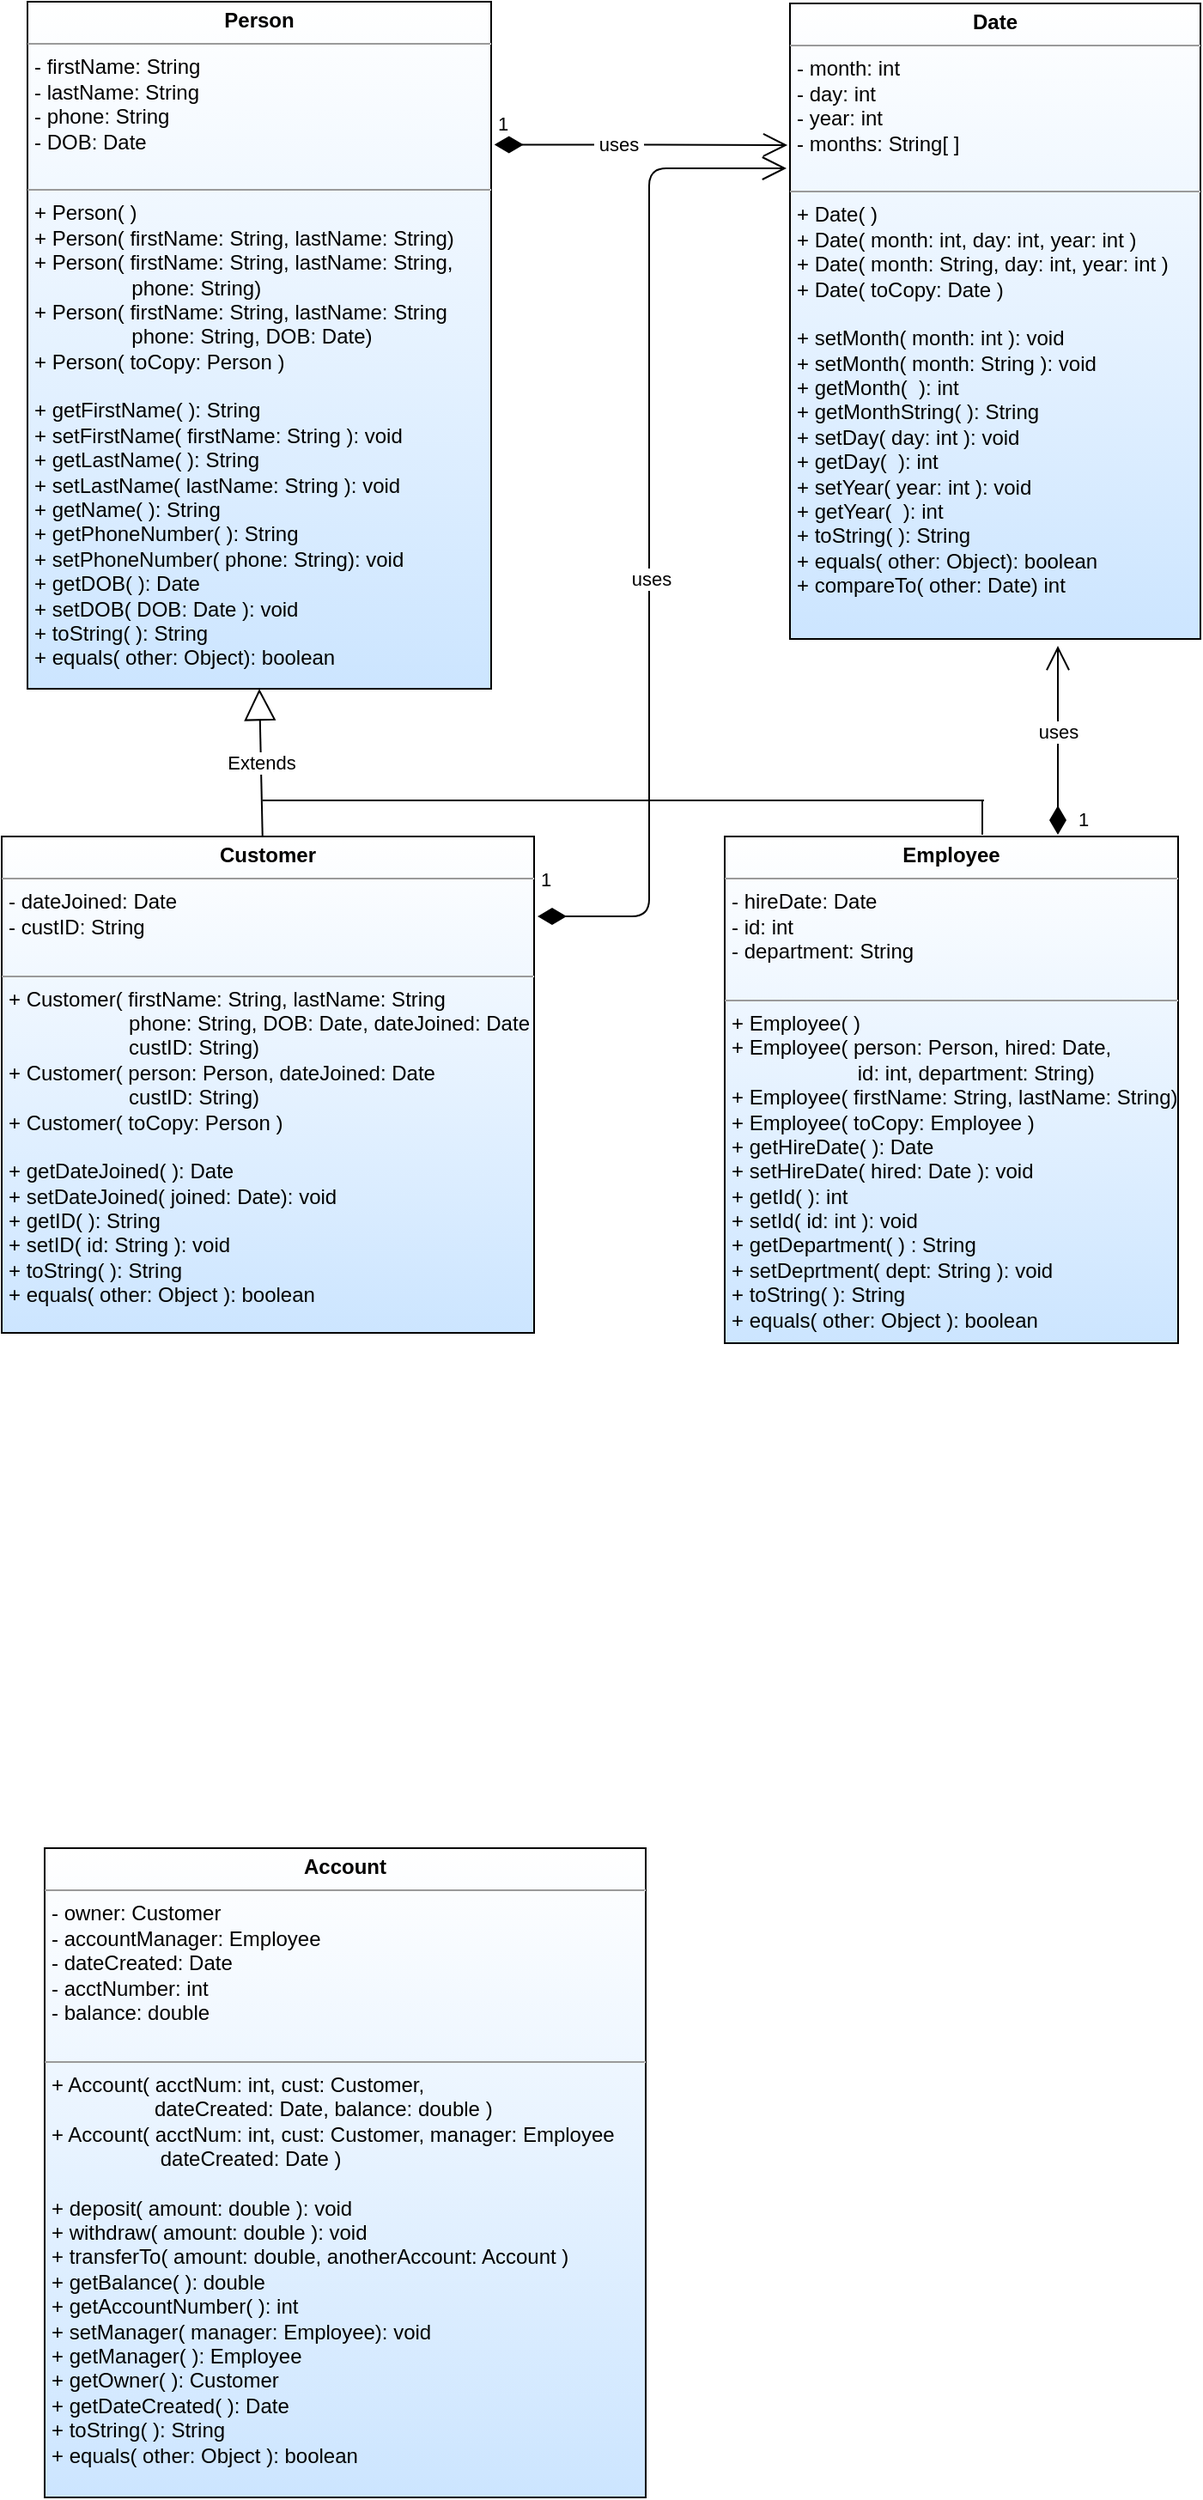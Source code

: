 <mxfile>
    <diagram id="v-KD0Bjn270umLAgXtNp" name="Page-1">
        <mxGraphModel dx="1028" dy="630" grid="0" gridSize="10" guides="1" tooltips="1" connect="1" arrows="1" fold="1" page="1" pageScale="1" pageWidth="850" pageHeight="1100" math="0" shadow="0">
            <root>
                <mxCell id="0"/>
                <mxCell id="1" parent="0"/>
                <mxCell id="mYoptTvwx1LB1I1NdDWJ-5" value="&lt;p style=&quot;margin: 0px ; margin-top: 4px ; text-align: center&quot;&gt;&lt;b&gt;Account&lt;/b&gt;&lt;br&gt;&lt;/p&gt;&lt;hr size=&quot;1&quot;&gt;&lt;p style=&quot;margin: 0px ; margin-left: 4px&quot;&gt;- owner: Customer&lt;/p&gt;&lt;p style=&quot;margin: 0px ; margin-left: 4px&quot;&gt;- accountManager: Employee&lt;/p&gt;&lt;p style=&quot;margin: 0px ; margin-left: 4px&quot;&gt;- dateCreated: Date&lt;br&gt;&lt;/p&gt;&lt;p style=&quot;margin: 0px ; margin-left: 4px&quot;&gt;- acctNumber: int&lt;/p&gt;&lt;p style=&quot;margin: 0px ; margin-left: 4px&quot;&gt;- balance: double&lt;br&gt;&lt;/p&gt;&lt;p style=&quot;margin: 0px ; margin-left: 4px&quot;&gt; &lt;br&gt;&lt;/p&gt;&lt;hr size=&quot;1&quot;&gt;&lt;p style=&quot;margin: 0px ; margin-left: 4px&quot;&gt;+ Account( acctNum: int, cust: Customer, &lt;br&gt;&lt;/p&gt;&lt;p style=&quot;margin: 0px ; margin-left: 4px&quot;&gt;&amp;nbsp;&amp;nbsp;&amp;nbsp;&amp;nbsp;&amp;nbsp;&amp;nbsp;&amp;nbsp;&amp;nbsp;&amp;nbsp;&amp;nbsp;&amp;nbsp;&amp;nbsp;&amp;nbsp;&amp;nbsp;&amp;nbsp;&amp;nbsp;&amp;nbsp; dateCreated: Date, balance: double )&lt;br&gt;&lt;/p&gt;&lt;p style=&quot;margin: 0px ; margin-left: 4px&quot;&gt;+ Account( acctNum: int, cust: Customer, manager: Employee&lt;/p&gt;&lt;p style=&quot;margin: 0px ; margin-left: 4px&quot;&gt;&amp;nbsp; &amp;nbsp; &amp;nbsp; &amp;nbsp; &amp;nbsp; &amp;nbsp; &amp;nbsp; &amp;nbsp; &amp;nbsp; &amp;nbsp;dateCreated: Date )&lt;/p&gt;&lt;p style=&quot;margin: 0px ; margin-left: 4px&quot;&gt;&lt;br&gt;&lt;/p&gt;&lt;p style=&quot;margin: 0px 0px 0px 4px&quot;&gt;+ deposit( amount: double ): void&lt;/p&gt;&lt;p style=&quot;margin: 0px 0px 0px 4px&quot;&gt;+ withdraw( amount: double ): void&lt;/p&gt;&lt;p style=&quot;margin: 0px 0px 0px 4px&quot;&gt;+ transferTo( amount: double, anotherAccount: Account )&lt;br&gt;&lt;/p&gt;&lt;div&gt;&lt;p style=&quot;margin: 0px 0px 0px 4px&quot;&gt;+ getBalance( ): double&lt;br&gt;&lt;/p&gt;&lt;/div&gt;&lt;div&gt;&lt;p style=&quot;margin: 0px 0px 0px 4px&quot;&gt;+ getAccountNumber( ): int&lt;br&gt;&lt;/p&gt;&lt;/div&gt;&lt;div&gt;&lt;p style=&quot;margin: 0px 0px 0px 4px&quot;&gt;+ setManager( manager: Employee): void&lt;/p&gt;&lt;p style=&quot;margin: 0px 0px 0px 4px&quot;&gt;+ getManager( ): Employee&lt;/p&gt;&lt;/div&gt;&lt;p style=&quot;margin: 0px 0px 0px 4px&quot;&gt;+ getOwner( ): Customer&lt;/p&gt;&lt;p style=&quot;margin: 0px ; margin-left: 4px&quot;&gt;&lt;span&gt;+ getDateCreated( ): Date&lt;/span&gt;&lt;/p&gt;&lt;p style=&quot;margin: 0px ; margin-left: 4px&quot;&gt;&lt;span&gt;+ toString( ): String&lt;/span&gt;&lt;br&gt;&lt;/p&gt;&lt;p style=&quot;margin: 0px ; margin-left: 4px&quot;&gt;+ equals( other: Object ): boolean&amp;nbsp;&lt;/p&gt;" style="verticalAlign=top;align=left;overflow=fill;fontSize=12;fontFamily=Helvetica;html=1;gradientColor=#CCE5FF;" parent="1" vertex="1">
                    <mxGeometry x="50" y="1160" width="350" height="378" as="geometry"/>
                </mxCell>
                <mxCell id="2" value="&lt;p style=&quot;margin: 0px ; margin-top: 4px ; text-align: center&quot;&gt;&lt;b&gt;Person&lt;/b&gt;&lt;br&gt;&lt;/p&gt;&lt;hr size=&quot;1&quot;&gt;&lt;p style=&quot;margin: 0px ; margin-left: 4px&quot;&gt;- firstName: String&lt;/p&gt;&lt;p style=&quot;margin: 0px ; margin-left: 4px&quot;&gt;- lastName: String&lt;br&gt;&lt;/p&gt;&lt;p style=&quot;margin: 0px ; margin-left: 4px&quot;&gt;- phone: String&lt;/p&gt;&lt;p style=&quot;margin: 0px ; margin-left: 4px&quot;&gt;- DOB: Date&lt;br&gt;&lt;/p&gt;&lt;p style=&quot;margin: 0px ; margin-left: 4px&quot;&gt; &lt;br&gt;&lt;/p&gt;&lt;hr size=&quot;1&quot;&gt;&lt;p style=&quot;margin: 0px ; margin-left: 4px&quot;&gt;+ Person( )&lt;/p&gt;&lt;p style=&quot;margin: 0px ; margin-left: 4px&quot;&gt;+ Person( firstName: String, lastName: String)&lt;/p&gt;&lt;p style=&quot;margin: 0px ; margin-left: 4px&quot;&gt;+ Person( firstName: String, lastName: String,&lt;/p&gt;&lt;p style=&quot;margin: 0px ; margin-left: 4px&quot;&gt;&amp;nbsp; &amp;nbsp; &amp;nbsp; &amp;nbsp; &amp;nbsp; &amp;nbsp; &amp;nbsp; &amp;nbsp; &amp;nbsp;phone: String)&lt;br&gt;&lt;/p&gt;&lt;p style=&quot;margin: 0px ; margin-left: 4px&quot;&gt;+ Person( firstName: String, lastName: String&lt;/p&gt;&lt;p style=&quot;margin: 0px ; margin-left: 4px&quot;&gt;&amp;nbsp; &amp;nbsp; &amp;nbsp; &amp;nbsp; &amp;nbsp; &amp;nbsp; &amp;nbsp; &amp;nbsp; &amp;nbsp;phone: String, DOB: Date)&lt;br&gt;&lt;/p&gt;&lt;p style=&quot;margin: 0px ; margin-left: 4px&quot;&gt;+ Person( toCopy: Person )&lt;/p&gt;&lt;p style=&quot;margin: 0px ; margin-left: 4px&quot;&gt;&lt;br&gt;&lt;/p&gt;&lt;p style=&quot;margin: 0px ; margin-left: 4px&quot;&gt;+ getFirstName( ): String&lt;/p&gt;&lt;p style=&quot;margin: 0px 0px 0px 4px&quot;&gt;+ setFirstName( firstName: String ): void&lt;/p&gt;&lt;p style=&quot;margin: 0px 0px 0px 4px&quot;&gt;+ getLastName( ): String&lt;/p&gt;&lt;p style=&quot;margin: 0px 0px 0px 4px&quot;&gt;+ setLastName( lastName: String ): void&lt;/p&gt;&lt;p style=&quot;margin: 0px 0px 0px 4px&quot;&gt;+ getName( ): String&lt;/p&gt;&lt;p style=&quot;margin: 0px 0px 0px 4px&quot;&gt;+ getPhoneNumber( ): String&lt;/p&gt;&lt;p style=&quot;margin: 0px 0px 0px 4px&quot;&gt;+ setPhoneNumber( phone: String): void&lt;/p&gt;&lt;p style=&quot;margin: 0px 0px 0px 4px&quot;&gt;&lt;span&gt;+ getDOB( ): Date&lt;/span&gt;&lt;br&gt;&lt;/p&gt;&lt;p style=&quot;margin: 0px ; margin-left: 4px&quot;&gt;+ setDOB( DOB: Date ): void&lt;/p&gt;&lt;p style=&quot;margin: 0px ; margin-left: 4px&quot;&gt;&lt;span&gt;+ toString( ): String&lt;/span&gt;&lt;br&gt;&lt;/p&gt;&lt;p style=&quot;margin: 0px ; margin-left: 4px&quot;&gt;+ equals( other: Object): boolean&lt;/p&gt;" style="verticalAlign=top;align=left;overflow=fill;fontSize=12;fontFamily=Helvetica;html=1;gradientColor=#CCE5FF;" parent="1" vertex="1">
                    <mxGeometry x="40" y="85" width="270" height="400" as="geometry"/>
                </mxCell>
                <mxCell id="3" value="&lt;p style=&quot;margin: 0px ; margin-top: 4px ; text-align: center&quot;&gt;&lt;b&gt;Customer&lt;/b&gt;&lt;/p&gt;&lt;hr size=&quot;1&quot;&gt;&lt;p style=&quot;margin: 0px ; margin-left: 4px&quot;&gt;- dateJoined: Date&lt;/p&gt;&lt;p style=&quot;margin: 0px ; margin-left: 4px&quot;&gt;- custID: String&lt;br&gt;&lt;/p&gt;&lt;p style=&quot;margin: 0px ; margin-left: 4px&quot;&gt;&lt;br&gt;&lt;/p&gt;&lt;hr size=&quot;1&quot;&gt;&lt;p style=&quot;margin: 0px 0px 0px 4px&quot;&gt;+ Customer( firstName: String, lastName: String&lt;/p&gt;&lt;p style=&quot;margin: 0px ; margin-left: 4px&quot;&gt;&lt;span&gt;&amp;nbsp; &amp;nbsp; &amp;nbsp; &amp;nbsp; &amp;nbsp; &amp;nbsp; &amp;nbsp; &amp;nbsp; &amp;nbsp; &amp;nbsp; &amp;nbsp;phone: String, DOB: Date, dateJoined: Date&lt;/span&gt;&lt;/p&gt;&lt;p style=&quot;margin: 0px ; margin-left: 4px&quot;&gt;&lt;span&gt;&amp;nbsp; &amp;nbsp; &amp;nbsp; &amp;nbsp; &amp;nbsp; &amp;nbsp; &amp;nbsp; &amp;nbsp; &amp;nbsp; &amp;nbsp; &amp;nbsp;custID: String)&lt;/span&gt;&lt;br&gt;&lt;/p&gt;&lt;p style=&quot;margin: 0px 0px 0px 4px&quot;&gt;+ Customer( person: Person,&amp;nbsp;&lt;span&gt;dateJoined: Date&lt;/span&gt;&lt;/p&gt;&lt;p style=&quot;margin: 0px 0px 0px 4px&quot;&gt;&amp;nbsp; &amp;nbsp; &amp;nbsp; &amp;nbsp; &amp;nbsp; &amp;nbsp; &amp;nbsp; &amp;nbsp; &amp;nbsp; &amp;nbsp; &amp;nbsp;custID: String)&lt;/p&gt;&lt;p style=&quot;margin: 0px ; margin-left: 4px&quot;&gt;&lt;span&gt;+ Customer( toCopy: Person )&lt;/span&gt;&lt;/p&gt;&lt;p style=&quot;margin: 0px ; margin-left: 4px&quot;&gt;&lt;span&gt;&lt;br&gt;&lt;/span&gt;&lt;/p&gt;&lt;p style=&quot;margin: 0px ; margin-left: 4px&quot;&gt;+ getDateJoined( ): Date&lt;/p&gt;&lt;p style=&quot;margin: 0px ; margin-left: 4px&quot;&gt;&lt;span&gt;+ setDateJoined( joined: Date): void&lt;/span&gt;&lt;/p&gt;&lt;p style=&quot;margin: 0px ; margin-left: 4px&quot;&gt;+ getID( ): String&lt;br&gt;&lt;/p&gt;&lt;p style=&quot;margin: 0px ; margin-left: 4px&quot;&gt;+ setID( id: String ): void&lt;/p&gt;&lt;p style=&quot;margin: 0px ; margin-left: 4px&quot;&gt;&lt;span&gt;+ toString( ): String&lt;/span&gt;&lt;br&gt;&lt;/p&gt;&lt;p style=&quot;margin: 0px ; margin-left: 4px&quot;&gt;+ equals( other: Object ): boolean&amp;nbsp;&lt;/p&gt;" style="verticalAlign=top;align=left;overflow=fill;fontSize=12;fontFamily=Helvetica;html=1;gradientColor=#CCE5FF;" parent="1" vertex="1">
                    <mxGeometry x="25" y="571" width="310" height="289" as="geometry"/>
                </mxCell>
                <mxCell id="4" value="Extends" style="endArrow=block;endSize=16;endFill=0;html=1;entryX=0.5;entryY=1;entryDx=0;entryDy=0;" parent="1" source="3" target="2" edge="1">
                    <mxGeometry width="160" relative="1" as="geometry">
                        <mxPoint x="80" y="670" as="sourcePoint"/>
                        <mxPoint x="240" y="670" as="targetPoint"/>
                    </mxGeometry>
                </mxCell>
                <mxCell id="7" value="&lt;p style=&quot;margin: 0px ; margin-top: 4px ; text-align: center&quot;&gt;&lt;b&gt;Date&lt;/b&gt;&lt;/p&gt;&lt;hr size=&quot;1&quot;&gt;&lt;p style=&quot;margin: 0px ; margin-left: 4px&quot;&gt;- month: int&lt;/p&gt;&lt;p style=&quot;margin: 0px ; margin-left: 4px&quot;&gt;- day: int&lt;br&gt;&lt;/p&gt;&lt;p style=&quot;margin: 0px ; margin-left: 4px&quot;&gt;- year: int&lt;/p&gt;&lt;p style=&quot;margin: 0px ; margin-left: 4px&quot;&gt;- months: String[ ]&lt;br&gt;&lt;/p&gt;&lt;p style=&quot;margin: 0px ; margin-left: 4px&quot;&gt; &lt;br&gt;&lt;/p&gt;&lt;hr size=&quot;1&quot;&gt;&lt;p style=&quot;margin: 0px ; margin-left: 4px&quot;&gt;+ Date( )&lt;/p&gt;&lt;p style=&quot;margin: 0px ; margin-left: 4px&quot;&gt;+ Date( month: int, day: int, year: int )&lt;/p&gt;&lt;p style=&quot;margin: 0px ; margin-left: 4px&quot;&gt;+ Date( month: String, day: int, year: int )&lt;br&gt;&lt;/p&gt;&lt;p style=&quot;margin: 0px ; margin-left: 4px&quot;&gt;&lt;span&gt;+ Date( toCopy: Date )&lt;/span&gt;&lt;br&gt;&lt;/p&gt;&lt;p style=&quot;margin: 0px ; margin-left: 4px&quot;&gt;&lt;br&gt;&lt;/p&gt;&lt;p style=&quot;margin: 0px ; margin-left: 4px&quot;&gt;+ setMonth( month: int ): void&lt;/p&gt;&lt;p style=&quot;margin: 0px ; margin-left: 4px&quot;&gt;+ setMonth( month: String ): void&lt;br&gt;&lt;/p&gt;&lt;p style=&quot;margin: 0px 0px 0px 4px&quot;&gt;+ getMonth(&amp;nbsp; ): int&lt;br&gt;&lt;/p&gt;&lt;p style=&quot;margin: 0px 0px 0px 4px&quot;&gt;+ getMonthString( ): String&lt;/p&gt;&lt;p style=&quot;margin: 0px 0px 0px 4px&quot;&gt;+ setDay( day: int ): void&lt;/p&gt;&lt;p style=&quot;margin: 0px 0px 0px 4px&quot;&gt;+ getDay(&amp;nbsp; ): int&lt;/p&gt;&lt;p style=&quot;margin: 0px 0px 0px 4px&quot;&gt;+ setYear( year: int ): void&lt;/p&gt;&lt;p style=&quot;margin: 0px 0px 0px 4px&quot;&gt;+ getYear(&amp;nbsp; ): int&lt;/p&gt;&lt;p style=&quot;margin: 0px ; margin-left: 4px&quot;&gt;&lt;span&gt;+ toString( ): String&lt;/span&gt;&lt;br&gt;&lt;/p&gt;&lt;p style=&quot;margin: 0px ; margin-left: 4px&quot;&gt;+ equals( other: Object): boolean&lt;/p&gt;&lt;p style=&quot;margin: 0px ; margin-left: 4px&quot;&gt;+ compareTo( other: Date) int&lt;/p&gt;" style="verticalAlign=top;align=left;overflow=fill;fontSize=12;fontFamily=Helvetica;html=1;gradientColor=#CCE5FF;" parent="1" vertex="1">
                    <mxGeometry x="484" y="86" width="239" height="370" as="geometry"/>
                </mxCell>
                <mxCell id="8" value="1" style="endArrow=open;html=1;endSize=12;startArrow=diamondThin;startSize=14;startFill=1;edgeStyle=orthogonalEdgeStyle;align=left;verticalAlign=bottom;entryX=-0.006;entryY=0.223;entryDx=0;entryDy=0;entryPerimeter=0;exitX=1.007;exitY=0.208;exitDx=0;exitDy=0;exitPerimeter=0;" parent="1" source="2" target="7" edge="1">
                    <mxGeometry x="-1" y="3" relative="1" as="geometry">
                        <mxPoint x="260" y="190" as="sourcePoint"/>
                        <mxPoint x="420" y="190" as="targetPoint"/>
                    </mxGeometry>
                </mxCell>
                <mxCell id="9" value="&amp;nbsp;uses&amp;nbsp;" style="edgeLabel;html=1;align=center;verticalAlign=middle;resizable=0;points=[];" parent="8" vertex="1" connectable="0">
                    <mxGeometry x="-0.207" relative="1" as="geometry">
                        <mxPoint x="4" as="offset"/>
                    </mxGeometry>
                </mxCell>
                <mxCell id="10" value="1" style="endArrow=open;html=1;endSize=12;startArrow=diamondThin;startSize=14;startFill=1;edgeStyle=orthogonalEdgeStyle;align=left;verticalAlign=bottom;exitX=1;exitY=0.25;exitDx=0;exitDy=0;" parent="1" edge="1">
                    <mxGeometry x="-1" y="14" relative="1" as="geometry">
                        <mxPoint x="337" y="617.5" as="sourcePoint"/>
                        <mxPoint x="482" y="182" as="targetPoint"/>
                        <Array as="points">
                            <mxPoint x="402" y="618"/>
                            <mxPoint x="402" y="182"/>
                            <mxPoint x="482" y="182"/>
                        </Array>
                        <mxPoint y="1" as="offset"/>
                    </mxGeometry>
                </mxCell>
                <mxCell id="11" value="&amp;nbsp;uses&amp;nbsp;" style="edgeLabel;html=1;align=center;verticalAlign=middle;resizable=0;points=[];" parent="10" vertex="1" connectable="0">
                    <mxGeometry x="-0.207" relative="1" as="geometry">
                        <mxPoint x="1" y="-32" as="offset"/>
                    </mxGeometry>
                </mxCell>
                <mxCell id="12" value="&lt;p style=&quot;margin: 0px ; margin-top: 4px ; text-align: center&quot;&gt;&lt;b&gt;Employee&lt;/b&gt;&lt;/p&gt;&lt;hr size=&quot;1&quot;&gt;&lt;p style=&quot;margin: 0px ; margin-left: 4px&quot;&gt;- hireDate: Date&lt;/p&gt;&lt;p style=&quot;margin: 0px ; margin-left: 4px&quot;&gt;- id: int&lt;br&gt;&lt;/p&gt;&lt;p style=&quot;margin: 0px ; margin-left: 4px&quot;&gt;- department: String&lt;/p&gt;&lt;p style=&quot;margin: 0px ; margin-left: 4px&quot;&gt;&lt;br&gt;&lt;/p&gt;&lt;hr size=&quot;1&quot;&gt;&lt;p style=&quot;margin: 0px 0px 0px 4px&quot;&gt;+ Employee( )&lt;/p&gt;&lt;p style=&quot;margin: 0px 0px 0px 4px&quot;&gt;+ Employee( person: Person, hired: Date,&amp;nbsp;&lt;/p&gt;&lt;p style=&quot;margin: 0px 0px 0px 4px&quot;&gt;&amp;nbsp; &amp;nbsp; &amp;nbsp; &amp;nbsp; &amp;nbsp; &amp;nbsp; &amp;nbsp; &amp;nbsp; &amp;nbsp; &amp;nbsp; &amp;nbsp; id: int,&amp;nbsp;&lt;span&gt;department: String&lt;/span&gt;&lt;span&gt;)&lt;/span&gt;&lt;/p&gt;&lt;p style=&quot;margin: 0px 0px 0px 4px&quot;&gt;&lt;span&gt;+ Employee( firstName: String, lastName: String)&amp;nbsp;&lt;/span&gt;&lt;/p&gt;&lt;p style=&quot;margin: 0px ; margin-left: 4px&quot;&gt;&lt;span&gt;+ Employee( toCopy: Employee )&lt;/span&gt;&lt;/p&gt;&lt;p style=&quot;margin: 0px ; margin-left: 4px&quot;&gt;+ getHireDate( ): Date&lt;/p&gt;&lt;p style=&quot;margin: 0px ; margin-left: 4px&quot;&gt;&lt;span&gt;+ setHireDate( hired: Date ): void&lt;/span&gt;&lt;/p&gt;&lt;p style=&quot;margin: 0px ; margin-left: 4px&quot;&gt;+ getId( ): int&lt;br&gt;&lt;/p&gt;&lt;p style=&quot;margin: 0px ; margin-left: 4px&quot;&gt;+ setId( id: int ): void&lt;/p&gt;&lt;p style=&quot;margin: 0px ; margin-left: 4px&quot;&gt;+ getDepartment( ) : String&lt;/p&gt;&lt;p style=&quot;margin: 0px ; margin-left: 4px&quot;&gt;+ setDeprtment( dept: String ): void&lt;/p&gt;&lt;p style=&quot;margin: 0px ; margin-left: 4px&quot;&gt;&lt;span&gt;+ toString( ): String&lt;/span&gt;&lt;br&gt;&lt;/p&gt;&lt;p style=&quot;margin: 0px ; margin-left: 4px&quot;&gt;+ equals( other: Object ): boolean&amp;nbsp;&lt;/p&gt;" style="verticalAlign=top;align=left;overflow=fill;fontSize=12;fontFamily=Helvetica;html=1;gradientColor=#CCE5FF;" parent="1" vertex="1">
                    <mxGeometry x="446" y="571" width="264" height="295" as="geometry"/>
                </mxCell>
                <mxCell id="14" value="" style="endArrow=none;html=1;" parent="1" edge="1">
                    <mxGeometry width="50" height="50" relative="1" as="geometry">
                        <mxPoint x="177" y="550" as="sourcePoint"/>
                        <mxPoint x="597" y="550" as="targetPoint"/>
                    </mxGeometry>
                </mxCell>
                <mxCell id="15" value="" style="endArrow=none;html=1;" parent="1" edge="1">
                    <mxGeometry width="50" height="50" relative="1" as="geometry">
                        <mxPoint x="596" y="550" as="sourcePoint"/>
                        <mxPoint x="596" y="570" as="targetPoint"/>
                    </mxGeometry>
                </mxCell>
                <mxCell id="21" value="1" style="endArrow=open;html=1;endSize=12;startArrow=diamondThin;startSize=14;startFill=1;edgeStyle=orthogonalEdgeStyle;align=left;verticalAlign=bottom;" parent="1" edge="1">
                    <mxGeometry x="-1" y="-10" relative="1" as="geometry">
                        <mxPoint x="640" y="570" as="sourcePoint"/>
                        <mxPoint x="640" y="460" as="targetPoint"/>
                        <mxPoint as="offset"/>
                    </mxGeometry>
                </mxCell>
                <mxCell id="22" value="uses" style="edgeLabel;html=1;align=center;verticalAlign=middle;resizable=0;points=[];" parent="21" vertex="1" connectable="0">
                    <mxGeometry x="0.178" y="-1" relative="1" as="geometry">
                        <mxPoint x="-1" y="5" as="offset"/>
                    </mxGeometry>
                </mxCell>
            </root>
        </mxGraphModel>
    </diagram>
</mxfile>